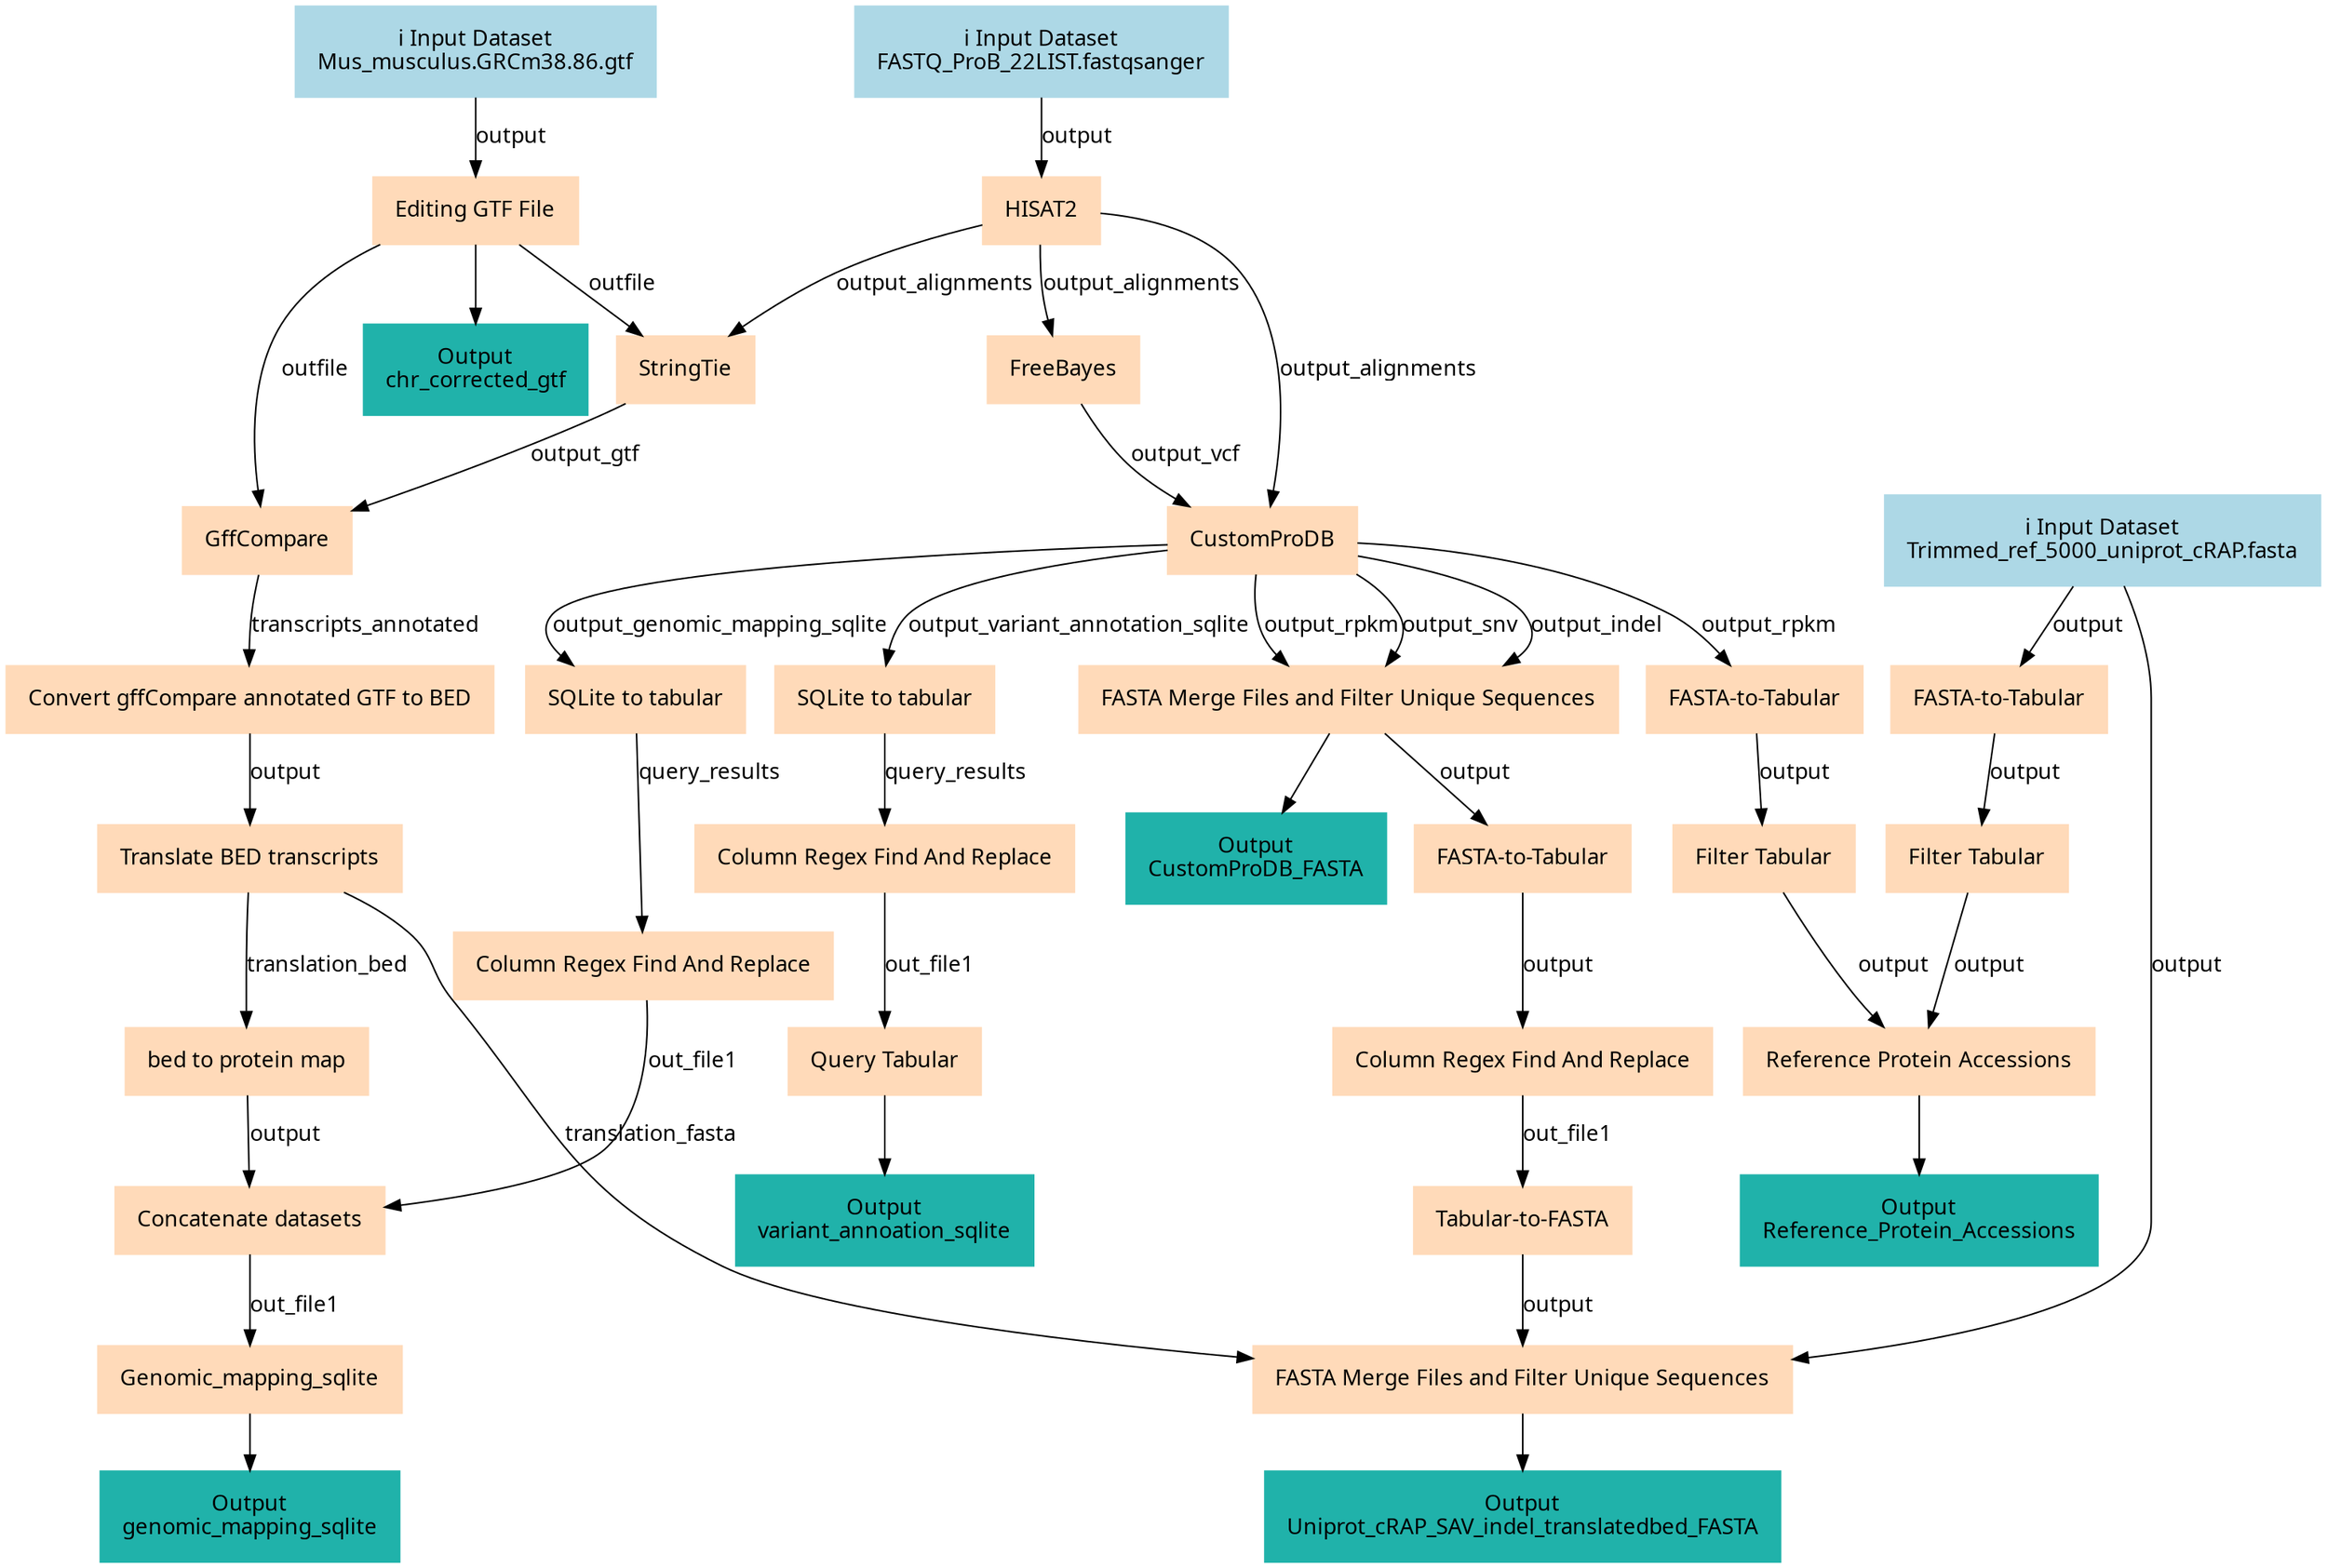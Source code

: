 digraph main {
  node [fontname="Atkinson Hyperlegible", shape=box, color=white,style=filled,color=peachpuff,margin="0.2,0.2"];
  edge [fontname="Atkinson Hyperlegible"];
  0[color=lightblue,label="ℹ️ Input Dataset\nFASTQ_ProB_22LIST.fastqsanger"]
  1[color=lightblue,label="ℹ️ Input Dataset\nMus_musculus.GRCm38.86.gtf"]
  2[color=lightblue,label="ℹ️ Input Dataset\nTrimmed_ref_5000_uniprot_cRAP.fasta"]
  3[label="HISAT2"]
  0 -> 3 [label="output"]
  4[label="Editing GTF File"]
  1 -> 4 [label="output"]
  k70b6f719803f4fa98394a3b64b71ec01[color=lightseagreen,label="Output\nchr_corrected_gtf"]
  4 -> k70b6f719803f4fa98394a3b64b71ec01
  5[label="FASTA-to-Tabular"]
  2 -> 5 [label="output"]
  6[label="FreeBayes"]
  3 -> 6 [label="output_alignments"]
  7[label="StringTie"]
  4 -> 7 [label="outfile"]
  3 -> 7 [label="output_alignments"]
  8[label="Filter Tabular"]
  5 -> 8 [label="output"]
  9[label="CustomProDB"]
  3 -> 9 [label="output_alignments"]
  6 -> 9 [label="output_vcf"]
  10[label="GffCompare"]
  4 -> 10 [label="outfile"]
  7 -> 10 [label="output_gtf"]
  11[label="SQLite to tabular"]
  9 -> 11 [label="output_genomic_mapping_sqlite"]
  12[label="SQLite to tabular"]
  9 -> 12 [label="output_variant_annotation_sqlite"]
  13[label="FASTA Merge Files and Filter Unique Sequences"]
  9 -> 13 [label="output_rpkm"]
  9 -> 13 [label="output_snv"]
  9 -> 13 [label="output_indel"]
  ka5054be9dd744d60a4c6494fdbcb97a1[color=lightseagreen,label="Output\nCustomProDB_FASTA"]
  13 -> ka5054be9dd744d60a4c6494fdbcb97a1
  14[label="FASTA-to-Tabular"]
  9 -> 14 [label="output_rpkm"]
  15[label="Convert gffCompare annotated GTF to BED"]
  10 -> 15 [label="transcripts_annotated"]
  16[label="Column Regex Find And Replace"]
  11 -> 16 [label="query_results"]
  17[label="Column Regex Find And Replace"]
  12 -> 17 [label="query_results"]
  18[label="FASTA-to-Tabular"]
  13 -> 18 [label="output"]
  19[label="Filter Tabular"]
  14 -> 19 [label="output"]
  20[label="Translate BED transcripts"]
  15 -> 20 [label="output"]
  21[label="Query Tabular"]
  17 -> 21 [label="out_file1"]
  ke94684794ebd4ced8086c10e916b97c5[color=lightseagreen,label="Output\nvariant_annoation_sqlite"]
  21 -> ke94684794ebd4ced8086c10e916b97c5
  22[label="Column Regex Find And Replace"]
  18 -> 22 [label="output"]
  23[label="Reference Protein Accessions"]
  19 -> 23 [label="output"]
  8 -> 23 [label="output"]
  k19aa5a8559334ab5ae76e4b1ec5b2f85[color=lightseagreen,label="Output\nReference_Protein_Accessions"]
  23 -> k19aa5a8559334ab5ae76e4b1ec5b2f85
  24[label="bed to protein map"]
  20 -> 24 [label="translation_bed"]
  25[label="Tabular-to-FASTA"]
  22 -> 25 [label="out_file1"]
  26[label="Concatenate datasets"]
  24 -> 26 [label="output"]
  16 -> 26 [label="out_file1"]
  27[label="FASTA Merge Files and Filter Unique Sequences"]
  2 -> 27 [label="output"]
  25 -> 27 [label="output"]
  20 -> 27 [label="translation_fasta"]
  k924bce7c5c6a4cb3a45918784a55ae01[color=lightseagreen,label="Output\nUniprot_cRAP_SAV_indel_translatedbed_FASTA"]
  27 -> k924bce7c5c6a4cb3a45918784a55ae01
  28[label="Genomic_mapping_sqlite"]
  26 -> 28 [label="out_file1"]
  k6542c4e5289a4be49b427a4e170ba198[color=lightseagreen,label="Output\ngenomic_mapping_sqlite"]
  28 -> k6542c4e5289a4be49b427a4e170ba198
}